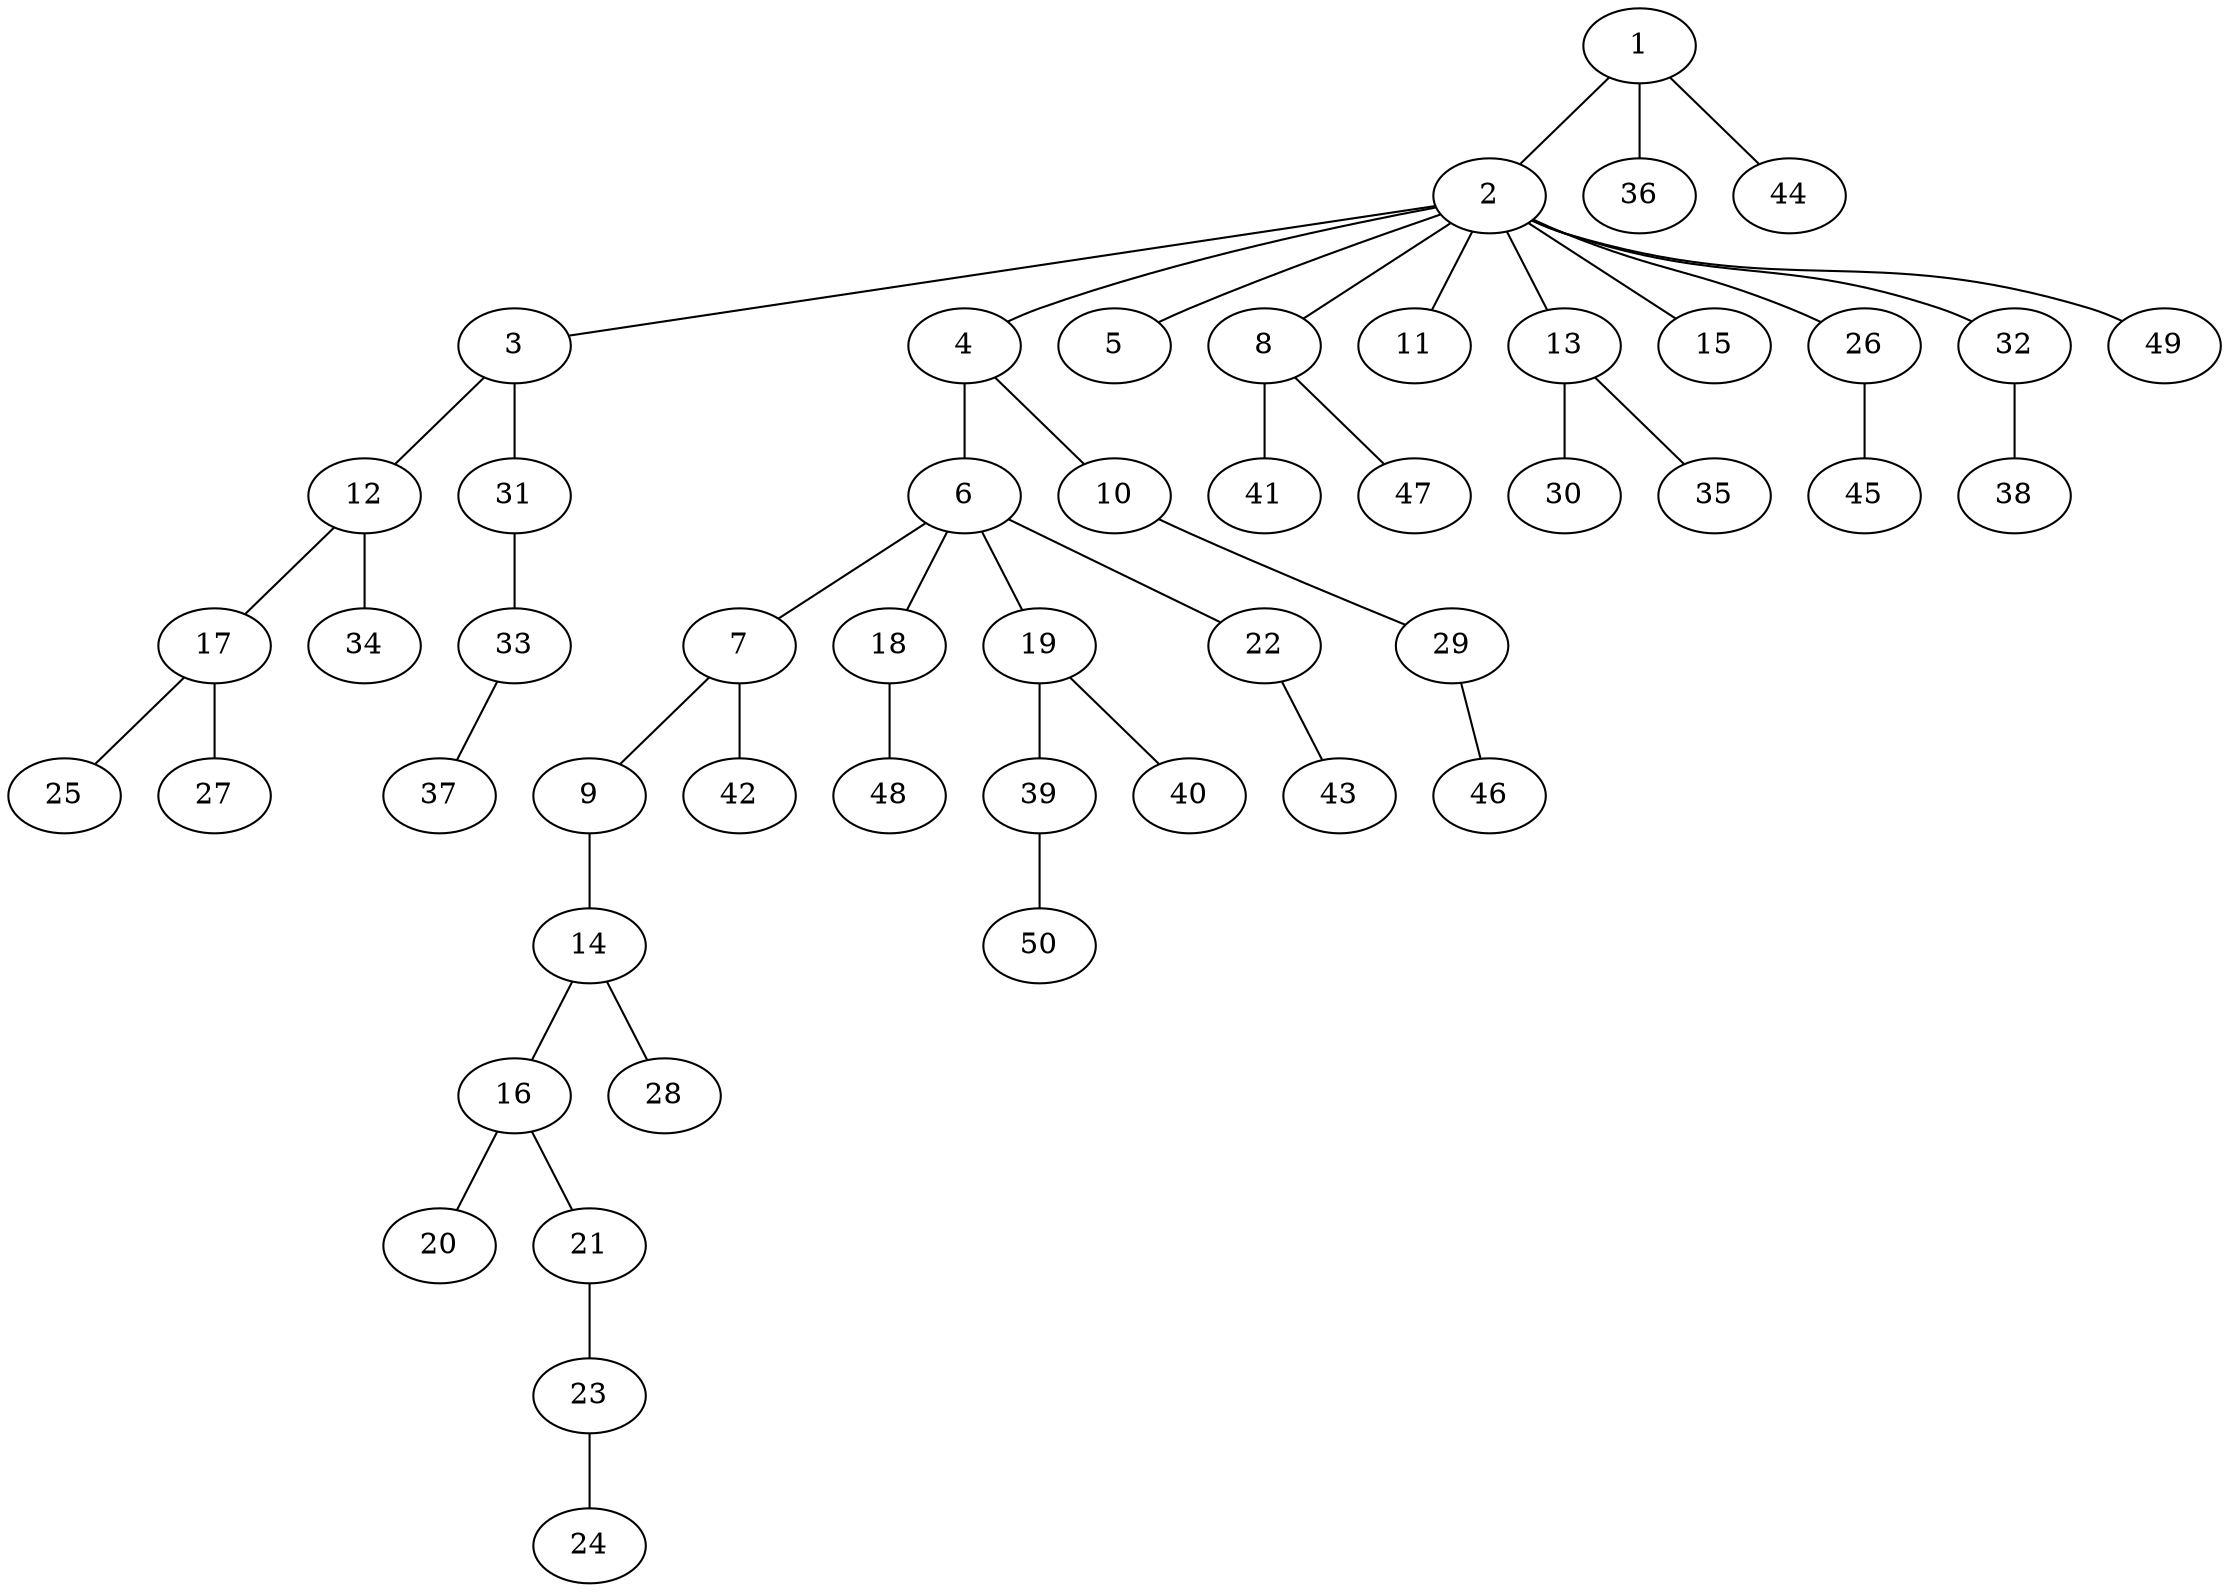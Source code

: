 graph graphname {1--2
1--36
1--44
2--3
2--4
2--5
2--8
2--11
2--13
2--15
2--26
2--32
2--49
3--12
3--31
4--6
4--10
6--7
6--18
6--19
6--22
7--9
7--42
8--41
8--47
9--14
10--29
12--17
12--34
13--30
13--35
14--16
14--28
16--20
16--21
17--25
17--27
18--48
19--39
19--40
21--23
22--43
23--24
26--45
29--46
31--33
32--38
33--37
39--50
}